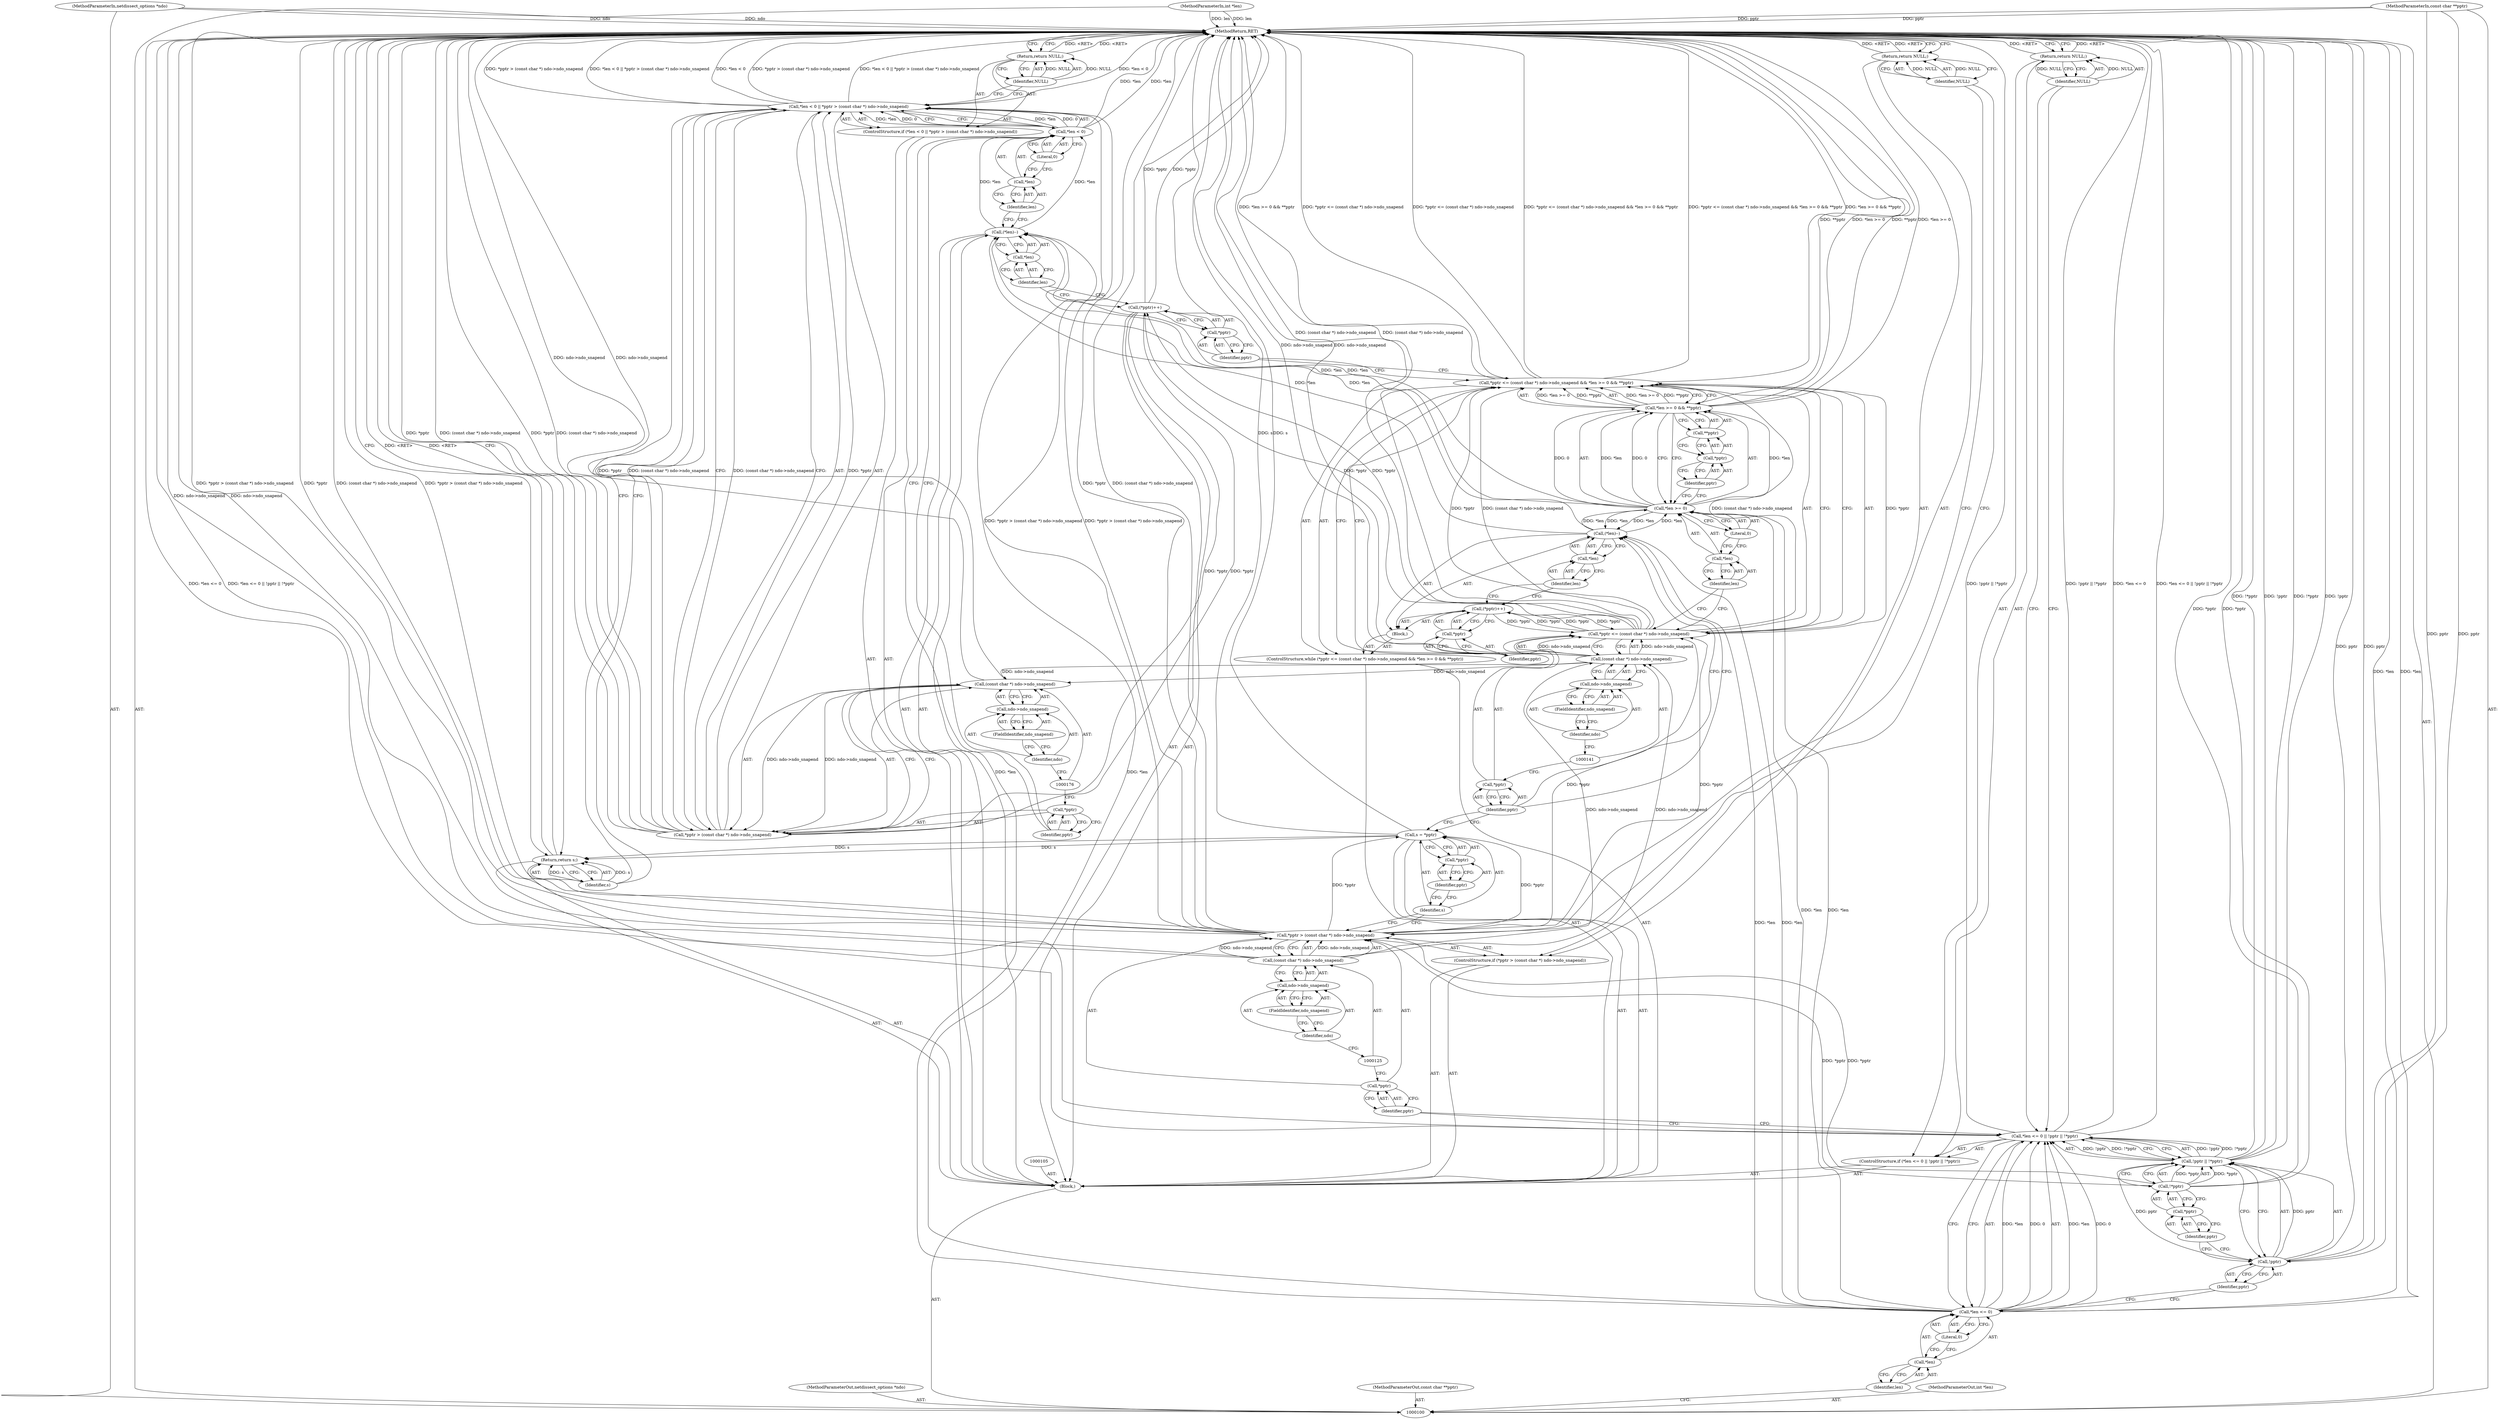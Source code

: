 digraph "1_tcpdump_d17507ffa3e9742199b02a66aa940e79ababfa30" {
"1000184" [label="(MethodReturn,RET)"];
"1000101" [label="(MethodParameterIn,netdissect_options *ndo)"];
"1000254" [label="(MethodParameterOut,netdissect_options *ndo)"];
"1000102" [label="(MethodParameterIn,const char **pptr)"];
"1000255" [label="(MethodParameterOut,const char **pptr)"];
"1000103" [label="(MethodParameterIn,int *len)"];
"1000256" [label="(MethodParameterOut,int *len)"];
"1000136" [label="(Call,*pptr <= (const char *) ndo->ndo_snapend && *len >= 0 && **pptr)"];
"1000137" [label="(Call,*pptr <= (const char *) ndo->ndo_snapend)"];
"1000138" [label="(Call,*pptr)"];
"1000139" [label="(Identifier,pptr)"];
"1000140" [label="(Call,(const char *) ndo->ndo_snapend)"];
"1000142" [label="(Call,ndo->ndo_snapend)"];
"1000143" [label="(Identifier,ndo)"];
"1000135" [label="(ControlStructure,while (*pptr <= (const char *) ndo->ndo_snapend && *len >= 0 && **pptr))"];
"1000144" [label="(FieldIdentifier,ndo_snapend)"];
"1000145" [label="(Call,*len >= 0 && **pptr)"];
"1000146" [label="(Call,*len >= 0)"];
"1000147" [label="(Call,*len)"];
"1000148" [label="(Identifier,len)"];
"1000149" [label="(Literal,0)"];
"1000150" [label="(Call,**pptr)"];
"1000151" [label="(Call,*pptr)"];
"1000152" [label="(Identifier,pptr)"];
"1000153" [label="(Block,)"];
"1000154" [label="(Call,(*pptr)++)"];
"1000155" [label="(Call,*pptr)"];
"1000156" [label="(Identifier,pptr)"];
"1000157" [label="(Call,(*len)--)"];
"1000158" [label="(Call,*len)"];
"1000159" [label="(Identifier,len)"];
"1000160" [label="(Call,(*pptr)++)"];
"1000161" [label="(Call,*pptr)"];
"1000162" [label="(Identifier,pptr)"];
"1000163" [label="(Call,(*len)--)"];
"1000164" [label="(Call,*len)"];
"1000165" [label="(Identifier,len)"];
"1000171" [label="(Literal,0)"];
"1000172" [label="(Call,*pptr > (const char *) ndo->ndo_snapend)"];
"1000173" [label="(Call,*pptr)"];
"1000174" [label="(Identifier,pptr)"];
"1000175" [label="(Call,(const char *) ndo->ndo_snapend)"];
"1000166" [label="(ControlStructure,if (*len < 0 || *pptr > (const char *) ndo->ndo_snapend))"];
"1000177" [label="(Call,ndo->ndo_snapend)"];
"1000178" [label="(Identifier,ndo)"];
"1000179" [label="(FieldIdentifier,ndo_snapend)"];
"1000167" [label="(Call,*len < 0 || *pptr > (const char *) ndo->ndo_snapend)"];
"1000168" [label="(Call,*len < 0)"];
"1000169" [label="(Call,*len)"];
"1000170" [label="(Identifier,len)"];
"1000180" [label="(Return,return NULL;)"];
"1000181" [label="(Identifier,NULL)"];
"1000183" [label="(Identifier,s)"];
"1000182" [label="(Return,return s;)"];
"1000104" [label="(Block,)"];
"1000111" [label="(Literal,0)"];
"1000112" [label="(Call,!pptr || !*pptr)"];
"1000113" [label="(Call,!pptr)"];
"1000114" [label="(Identifier,pptr)"];
"1000115" [label="(Call,!*pptr)"];
"1000116" [label="(Call,*pptr)"];
"1000117" [label="(Identifier,pptr)"];
"1000106" [label="(ControlStructure,if (*len <= 0 || !pptr || !*pptr))"];
"1000107" [label="(Call,*len <= 0 || !pptr || !*pptr)"];
"1000108" [label="(Call,*len <= 0)"];
"1000109" [label="(Call,*len)"];
"1000110" [label="(Identifier,len)"];
"1000118" [label="(Return,return NULL;)"];
"1000119" [label="(Identifier,NULL)"];
"1000124" [label="(Call,(const char *) ndo->ndo_snapend)"];
"1000126" [label="(Call,ndo->ndo_snapend)"];
"1000127" [label="(Identifier,ndo)"];
"1000128" [label="(FieldIdentifier,ndo_snapend)"];
"1000120" [label="(ControlStructure,if (*pptr > (const char *) ndo->ndo_snapend))"];
"1000121" [label="(Call,*pptr > (const char *) ndo->ndo_snapend)"];
"1000122" [label="(Call,*pptr)"];
"1000123" [label="(Identifier,pptr)"];
"1000129" [label="(Return,return NULL;)"];
"1000130" [label="(Identifier,NULL)"];
"1000134" [label="(Identifier,pptr)"];
"1000131" [label="(Call,s = *pptr)"];
"1000132" [label="(Identifier,s)"];
"1000133" [label="(Call,*pptr)"];
"1000184" -> "1000100"  [label="AST: "];
"1000184" -> "1000118"  [label="CFG: "];
"1000184" -> "1000129"  [label="CFG: "];
"1000184" -> "1000180"  [label="CFG: "];
"1000184" -> "1000182"  [label="CFG: "];
"1000107" -> "1000184"  [label="DDG: *len <= 0"];
"1000107" -> "1000184"  [label="DDG: *len <= 0 || !pptr || !*pptr"];
"1000107" -> "1000184"  [label="DDG: !pptr || !*pptr"];
"1000168" -> "1000184"  [label="DDG: *len"];
"1000131" -> "1000184"  [label="DDG: s"];
"1000137" -> "1000184"  [label="DDG: (const char *) ndo->ndo_snapend"];
"1000167" -> "1000184"  [label="DDG: *len < 0"];
"1000167" -> "1000184"  [label="DDG: *pptr > (const char *) ndo->ndo_snapend"];
"1000167" -> "1000184"  [label="DDG: *len < 0 || *pptr > (const char *) ndo->ndo_snapend"];
"1000124" -> "1000184"  [label="DDG: ndo->ndo_snapend"];
"1000140" -> "1000184"  [label="DDG: ndo->ndo_snapend"];
"1000113" -> "1000184"  [label="DDG: pptr"];
"1000103" -> "1000184"  [label="DDG: len"];
"1000112" -> "1000184"  [label="DDG: !*pptr"];
"1000112" -> "1000184"  [label="DDG: !pptr"];
"1000121" -> "1000184"  [label="DDG: *pptr > (const char *) ndo->ndo_snapend"];
"1000121" -> "1000184"  [label="DDG: *pptr"];
"1000121" -> "1000184"  [label="DDG: (const char *) ndo->ndo_snapend"];
"1000102" -> "1000184"  [label="DDG: pptr"];
"1000101" -> "1000184"  [label="DDG: ndo"];
"1000172" -> "1000184"  [label="DDG: *pptr"];
"1000172" -> "1000184"  [label="DDG: (const char *) ndo->ndo_snapend"];
"1000136" -> "1000184"  [label="DDG: *pptr <= (const char *) ndo->ndo_snapend && *len >= 0 && **pptr"];
"1000136" -> "1000184"  [label="DDG: *len >= 0 && **pptr"];
"1000136" -> "1000184"  [label="DDG: *pptr <= (const char *) ndo->ndo_snapend"];
"1000175" -> "1000184"  [label="DDG: ndo->ndo_snapend"];
"1000145" -> "1000184"  [label="DDG: **pptr"];
"1000145" -> "1000184"  [label="DDG: *len >= 0"];
"1000160" -> "1000184"  [label="DDG: *pptr"];
"1000115" -> "1000184"  [label="DDG: *pptr"];
"1000108" -> "1000184"  [label="DDG: *len"];
"1000129" -> "1000184"  [label="DDG: <RET>"];
"1000118" -> "1000184"  [label="DDG: <RET>"];
"1000182" -> "1000184"  [label="DDG: <RET>"];
"1000180" -> "1000184"  [label="DDG: <RET>"];
"1000101" -> "1000100"  [label="AST: "];
"1000101" -> "1000184"  [label="DDG: ndo"];
"1000254" -> "1000100"  [label="AST: "];
"1000102" -> "1000100"  [label="AST: "];
"1000102" -> "1000184"  [label="DDG: pptr"];
"1000102" -> "1000113"  [label="DDG: pptr"];
"1000255" -> "1000100"  [label="AST: "];
"1000103" -> "1000100"  [label="AST: "];
"1000103" -> "1000184"  [label="DDG: len"];
"1000256" -> "1000100"  [label="AST: "];
"1000136" -> "1000135"  [label="AST: "];
"1000136" -> "1000137"  [label="CFG: "];
"1000136" -> "1000145"  [label="CFG: "];
"1000137" -> "1000136"  [label="AST: "];
"1000145" -> "1000136"  [label="AST: "];
"1000156" -> "1000136"  [label="CFG: "];
"1000162" -> "1000136"  [label="CFG: "];
"1000136" -> "1000184"  [label="DDG: *pptr <= (const char *) ndo->ndo_snapend && *len >= 0 && **pptr"];
"1000136" -> "1000184"  [label="DDG: *len >= 0 && **pptr"];
"1000136" -> "1000184"  [label="DDG: *pptr <= (const char *) ndo->ndo_snapend"];
"1000137" -> "1000136"  [label="DDG: *pptr"];
"1000137" -> "1000136"  [label="DDG: (const char *) ndo->ndo_snapend"];
"1000145" -> "1000136"  [label="DDG: *len >= 0"];
"1000145" -> "1000136"  [label="DDG: **pptr"];
"1000137" -> "1000136"  [label="AST: "];
"1000137" -> "1000140"  [label="CFG: "];
"1000138" -> "1000137"  [label="AST: "];
"1000140" -> "1000137"  [label="AST: "];
"1000148" -> "1000137"  [label="CFG: "];
"1000136" -> "1000137"  [label="CFG: "];
"1000137" -> "1000184"  [label="DDG: (const char *) ndo->ndo_snapend"];
"1000137" -> "1000136"  [label="DDG: *pptr"];
"1000137" -> "1000136"  [label="DDG: (const char *) ndo->ndo_snapend"];
"1000154" -> "1000137"  [label="DDG: *pptr"];
"1000121" -> "1000137"  [label="DDG: *pptr"];
"1000140" -> "1000137"  [label="DDG: ndo->ndo_snapend"];
"1000137" -> "1000154"  [label="DDG: *pptr"];
"1000137" -> "1000160"  [label="DDG: *pptr"];
"1000138" -> "1000137"  [label="AST: "];
"1000138" -> "1000139"  [label="CFG: "];
"1000139" -> "1000138"  [label="AST: "];
"1000141" -> "1000138"  [label="CFG: "];
"1000139" -> "1000138"  [label="AST: "];
"1000139" -> "1000157"  [label="CFG: "];
"1000139" -> "1000131"  [label="CFG: "];
"1000138" -> "1000139"  [label="CFG: "];
"1000140" -> "1000137"  [label="AST: "];
"1000140" -> "1000142"  [label="CFG: "];
"1000141" -> "1000140"  [label="AST: "];
"1000142" -> "1000140"  [label="AST: "];
"1000137" -> "1000140"  [label="CFG: "];
"1000140" -> "1000184"  [label="DDG: ndo->ndo_snapend"];
"1000140" -> "1000137"  [label="DDG: ndo->ndo_snapend"];
"1000124" -> "1000140"  [label="DDG: ndo->ndo_snapend"];
"1000140" -> "1000175"  [label="DDG: ndo->ndo_snapend"];
"1000142" -> "1000140"  [label="AST: "];
"1000142" -> "1000144"  [label="CFG: "];
"1000143" -> "1000142"  [label="AST: "];
"1000144" -> "1000142"  [label="AST: "];
"1000140" -> "1000142"  [label="CFG: "];
"1000143" -> "1000142"  [label="AST: "];
"1000143" -> "1000141"  [label="CFG: "];
"1000144" -> "1000143"  [label="CFG: "];
"1000135" -> "1000104"  [label="AST: "];
"1000136" -> "1000135"  [label="AST: "];
"1000153" -> "1000135"  [label="AST: "];
"1000144" -> "1000142"  [label="AST: "];
"1000144" -> "1000143"  [label="CFG: "];
"1000142" -> "1000144"  [label="CFG: "];
"1000145" -> "1000136"  [label="AST: "];
"1000145" -> "1000146"  [label="CFG: "];
"1000145" -> "1000150"  [label="CFG: "];
"1000146" -> "1000145"  [label="AST: "];
"1000150" -> "1000145"  [label="AST: "];
"1000136" -> "1000145"  [label="CFG: "];
"1000145" -> "1000184"  [label="DDG: **pptr"];
"1000145" -> "1000184"  [label="DDG: *len >= 0"];
"1000145" -> "1000136"  [label="DDG: *len >= 0"];
"1000145" -> "1000136"  [label="DDG: **pptr"];
"1000146" -> "1000145"  [label="DDG: *len"];
"1000146" -> "1000145"  [label="DDG: 0"];
"1000146" -> "1000145"  [label="AST: "];
"1000146" -> "1000149"  [label="CFG: "];
"1000147" -> "1000146"  [label="AST: "];
"1000149" -> "1000146"  [label="AST: "];
"1000152" -> "1000146"  [label="CFG: "];
"1000145" -> "1000146"  [label="CFG: "];
"1000146" -> "1000145"  [label="DDG: *len"];
"1000146" -> "1000145"  [label="DDG: 0"];
"1000157" -> "1000146"  [label="DDG: *len"];
"1000108" -> "1000146"  [label="DDG: *len"];
"1000146" -> "1000157"  [label="DDG: *len"];
"1000146" -> "1000163"  [label="DDG: *len"];
"1000147" -> "1000146"  [label="AST: "];
"1000147" -> "1000148"  [label="CFG: "];
"1000148" -> "1000147"  [label="AST: "];
"1000149" -> "1000147"  [label="CFG: "];
"1000148" -> "1000147"  [label="AST: "];
"1000148" -> "1000137"  [label="CFG: "];
"1000147" -> "1000148"  [label="CFG: "];
"1000149" -> "1000146"  [label="AST: "];
"1000149" -> "1000147"  [label="CFG: "];
"1000146" -> "1000149"  [label="CFG: "];
"1000150" -> "1000145"  [label="AST: "];
"1000150" -> "1000151"  [label="CFG: "];
"1000151" -> "1000150"  [label="AST: "];
"1000145" -> "1000150"  [label="CFG: "];
"1000151" -> "1000150"  [label="AST: "];
"1000151" -> "1000152"  [label="CFG: "];
"1000152" -> "1000151"  [label="AST: "];
"1000150" -> "1000151"  [label="CFG: "];
"1000152" -> "1000151"  [label="AST: "];
"1000152" -> "1000146"  [label="CFG: "];
"1000151" -> "1000152"  [label="CFG: "];
"1000153" -> "1000135"  [label="AST: "];
"1000154" -> "1000153"  [label="AST: "];
"1000157" -> "1000153"  [label="AST: "];
"1000154" -> "1000153"  [label="AST: "];
"1000154" -> "1000155"  [label="CFG: "];
"1000155" -> "1000154"  [label="AST: "];
"1000159" -> "1000154"  [label="CFG: "];
"1000154" -> "1000137"  [label="DDG: *pptr"];
"1000137" -> "1000154"  [label="DDG: *pptr"];
"1000155" -> "1000154"  [label="AST: "];
"1000155" -> "1000156"  [label="CFG: "];
"1000156" -> "1000155"  [label="AST: "];
"1000154" -> "1000155"  [label="CFG: "];
"1000156" -> "1000155"  [label="AST: "];
"1000156" -> "1000136"  [label="CFG: "];
"1000155" -> "1000156"  [label="CFG: "];
"1000157" -> "1000153"  [label="AST: "];
"1000157" -> "1000158"  [label="CFG: "];
"1000158" -> "1000157"  [label="AST: "];
"1000139" -> "1000157"  [label="CFG: "];
"1000157" -> "1000146"  [label="DDG: *len"];
"1000146" -> "1000157"  [label="DDG: *len"];
"1000108" -> "1000157"  [label="DDG: *len"];
"1000157" -> "1000163"  [label="DDG: *len"];
"1000158" -> "1000157"  [label="AST: "];
"1000158" -> "1000159"  [label="CFG: "];
"1000159" -> "1000158"  [label="AST: "];
"1000157" -> "1000158"  [label="CFG: "];
"1000159" -> "1000158"  [label="AST: "];
"1000159" -> "1000154"  [label="CFG: "];
"1000158" -> "1000159"  [label="CFG: "];
"1000160" -> "1000104"  [label="AST: "];
"1000160" -> "1000161"  [label="CFG: "];
"1000161" -> "1000160"  [label="AST: "];
"1000165" -> "1000160"  [label="CFG: "];
"1000160" -> "1000184"  [label="DDG: *pptr"];
"1000137" -> "1000160"  [label="DDG: *pptr"];
"1000160" -> "1000172"  [label="DDG: *pptr"];
"1000161" -> "1000160"  [label="AST: "];
"1000161" -> "1000162"  [label="CFG: "];
"1000162" -> "1000161"  [label="AST: "];
"1000160" -> "1000161"  [label="CFG: "];
"1000162" -> "1000161"  [label="AST: "];
"1000162" -> "1000136"  [label="CFG: "];
"1000161" -> "1000162"  [label="CFG: "];
"1000163" -> "1000104"  [label="AST: "];
"1000163" -> "1000164"  [label="CFG: "];
"1000164" -> "1000163"  [label="AST: "];
"1000170" -> "1000163"  [label="CFG: "];
"1000157" -> "1000163"  [label="DDG: *len"];
"1000146" -> "1000163"  [label="DDG: *len"];
"1000108" -> "1000163"  [label="DDG: *len"];
"1000163" -> "1000168"  [label="DDG: *len"];
"1000164" -> "1000163"  [label="AST: "];
"1000164" -> "1000165"  [label="CFG: "];
"1000165" -> "1000164"  [label="AST: "];
"1000163" -> "1000164"  [label="CFG: "];
"1000165" -> "1000164"  [label="AST: "];
"1000165" -> "1000160"  [label="CFG: "];
"1000164" -> "1000165"  [label="CFG: "];
"1000171" -> "1000168"  [label="AST: "];
"1000171" -> "1000169"  [label="CFG: "];
"1000168" -> "1000171"  [label="CFG: "];
"1000172" -> "1000167"  [label="AST: "];
"1000172" -> "1000175"  [label="CFG: "];
"1000173" -> "1000172"  [label="AST: "];
"1000175" -> "1000172"  [label="AST: "];
"1000167" -> "1000172"  [label="CFG: "];
"1000172" -> "1000184"  [label="DDG: *pptr"];
"1000172" -> "1000184"  [label="DDG: (const char *) ndo->ndo_snapend"];
"1000172" -> "1000167"  [label="DDG: *pptr"];
"1000172" -> "1000167"  [label="DDG: (const char *) ndo->ndo_snapend"];
"1000160" -> "1000172"  [label="DDG: *pptr"];
"1000175" -> "1000172"  [label="DDG: ndo->ndo_snapend"];
"1000173" -> "1000172"  [label="AST: "];
"1000173" -> "1000174"  [label="CFG: "];
"1000174" -> "1000173"  [label="AST: "];
"1000176" -> "1000173"  [label="CFG: "];
"1000174" -> "1000173"  [label="AST: "];
"1000174" -> "1000168"  [label="CFG: "];
"1000173" -> "1000174"  [label="CFG: "];
"1000175" -> "1000172"  [label="AST: "];
"1000175" -> "1000177"  [label="CFG: "];
"1000176" -> "1000175"  [label="AST: "];
"1000177" -> "1000175"  [label="AST: "];
"1000172" -> "1000175"  [label="CFG: "];
"1000175" -> "1000184"  [label="DDG: ndo->ndo_snapend"];
"1000175" -> "1000172"  [label="DDG: ndo->ndo_snapend"];
"1000140" -> "1000175"  [label="DDG: ndo->ndo_snapend"];
"1000166" -> "1000104"  [label="AST: "];
"1000167" -> "1000166"  [label="AST: "];
"1000180" -> "1000166"  [label="AST: "];
"1000177" -> "1000175"  [label="AST: "];
"1000177" -> "1000179"  [label="CFG: "];
"1000178" -> "1000177"  [label="AST: "];
"1000179" -> "1000177"  [label="AST: "];
"1000175" -> "1000177"  [label="CFG: "];
"1000178" -> "1000177"  [label="AST: "];
"1000178" -> "1000176"  [label="CFG: "];
"1000179" -> "1000178"  [label="CFG: "];
"1000179" -> "1000177"  [label="AST: "];
"1000179" -> "1000178"  [label="CFG: "];
"1000177" -> "1000179"  [label="CFG: "];
"1000167" -> "1000166"  [label="AST: "];
"1000167" -> "1000168"  [label="CFG: "];
"1000167" -> "1000172"  [label="CFG: "];
"1000168" -> "1000167"  [label="AST: "];
"1000172" -> "1000167"  [label="AST: "];
"1000181" -> "1000167"  [label="CFG: "];
"1000183" -> "1000167"  [label="CFG: "];
"1000167" -> "1000184"  [label="DDG: *len < 0"];
"1000167" -> "1000184"  [label="DDG: *pptr > (const char *) ndo->ndo_snapend"];
"1000167" -> "1000184"  [label="DDG: *len < 0 || *pptr > (const char *) ndo->ndo_snapend"];
"1000168" -> "1000167"  [label="DDG: *len"];
"1000168" -> "1000167"  [label="DDG: 0"];
"1000172" -> "1000167"  [label="DDG: *pptr"];
"1000172" -> "1000167"  [label="DDG: (const char *) ndo->ndo_snapend"];
"1000121" -> "1000167"  [label="DDG: *pptr > (const char *) ndo->ndo_snapend"];
"1000168" -> "1000167"  [label="AST: "];
"1000168" -> "1000171"  [label="CFG: "];
"1000169" -> "1000168"  [label="AST: "];
"1000171" -> "1000168"  [label="AST: "];
"1000174" -> "1000168"  [label="CFG: "];
"1000167" -> "1000168"  [label="CFG: "];
"1000168" -> "1000184"  [label="DDG: *len"];
"1000168" -> "1000167"  [label="DDG: *len"];
"1000168" -> "1000167"  [label="DDG: 0"];
"1000163" -> "1000168"  [label="DDG: *len"];
"1000169" -> "1000168"  [label="AST: "];
"1000169" -> "1000170"  [label="CFG: "];
"1000170" -> "1000169"  [label="AST: "];
"1000171" -> "1000169"  [label="CFG: "];
"1000170" -> "1000169"  [label="AST: "];
"1000170" -> "1000163"  [label="CFG: "];
"1000169" -> "1000170"  [label="CFG: "];
"1000180" -> "1000166"  [label="AST: "];
"1000180" -> "1000181"  [label="CFG: "];
"1000181" -> "1000180"  [label="AST: "];
"1000184" -> "1000180"  [label="CFG: "];
"1000180" -> "1000184"  [label="DDG: <RET>"];
"1000181" -> "1000180"  [label="DDG: NULL"];
"1000181" -> "1000180"  [label="AST: "];
"1000181" -> "1000167"  [label="CFG: "];
"1000180" -> "1000181"  [label="CFG: "];
"1000181" -> "1000180"  [label="DDG: NULL"];
"1000183" -> "1000182"  [label="AST: "];
"1000183" -> "1000167"  [label="CFG: "];
"1000182" -> "1000183"  [label="CFG: "];
"1000183" -> "1000182"  [label="DDG: s"];
"1000182" -> "1000104"  [label="AST: "];
"1000182" -> "1000183"  [label="CFG: "];
"1000183" -> "1000182"  [label="AST: "];
"1000184" -> "1000182"  [label="CFG: "];
"1000182" -> "1000184"  [label="DDG: <RET>"];
"1000183" -> "1000182"  [label="DDG: s"];
"1000131" -> "1000182"  [label="DDG: s"];
"1000104" -> "1000100"  [label="AST: "];
"1000105" -> "1000104"  [label="AST: "];
"1000106" -> "1000104"  [label="AST: "];
"1000120" -> "1000104"  [label="AST: "];
"1000131" -> "1000104"  [label="AST: "];
"1000135" -> "1000104"  [label="AST: "];
"1000160" -> "1000104"  [label="AST: "];
"1000163" -> "1000104"  [label="AST: "];
"1000166" -> "1000104"  [label="AST: "];
"1000182" -> "1000104"  [label="AST: "];
"1000111" -> "1000108"  [label="AST: "];
"1000111" -> "1000109"  [label="CFG: "];
"1000108" -> "1000111"  [label="CFG: "];
"1000112" -> "1000107"  [label="AST: "];
"1000112" -> "1000113"  [label="CFG: "];
"1000112" -> "1000115"  [label="CFG: "];
"1000113" -> "1000112"  [label="AST: "];
"1000115" -> "1000112"  [label="AST: "];
"1000107" -> "1000112"  [label="CFG: "];
"1000112" -> "1000184"  [label="DDG: !*pptr"];
"1000112" -> "1000184"  [label="DDG: !pptr"];
"1000112" -> "1000107"  [label="DDG: !pptr"];
"1000112" -> "1000107"  [label="DDG: !*pptr"];
"1000113" -> "1000112"  [label="DDG: pptr"];
"1000115" -> "1000112"  [label="DDG: *pptr"];
"1000113" -> "1000112"  [label="AST: "];
"1000113" -> "1000114"  [label="CFG: "];
"1000114" -> "1000113"  [label="AST: "];
"1000117" -> "1000113"  [label="CFG: "];
"1000112" -> "1000113"  [label="CFG: "];
"1000113" -> "1000184"  [label="DDG: pptr"];
"1000113" -> "1000112"  [label="DDG: pptr"];
"1000102" -> "1000113"  [label="DDG: pptr"];
"1000114" -> "1000113"  [label="AST: "];
"1000114" -> "1000108"  [label="CFG: "];
"1000113" -> "1000114"  [label="CFG: "];
"1000115" -> "1000112"  [label="AST: "];
"1000115" -> "1000116"  [label="CFG: "];
"1000116" -> "1000115"  [label="AST: "];
"1000112" -> "1000115"  [label="CFG: "];
"1000115" -> "1000184"  [label="DDG: *pptr"];
"1000115" -> "1000112"  [label="DDG: *pptr"];
"1000115" -> "1000121"  [label="DDG: *pptr"];
"1000116" -> "1000115"  [label="AST: "];
"1000116" -> "1000117"  [label="CFG: "];
"1000117" -> "1000116"  [label="AST: "];
"1000115" -> "1000116"  [label="CFG: "];
"1000117" -> "1000116"  [label="AST: "];
"1000117" -> "1000113"  [label="CFG: "];
"1000116" -> "1000117"  [label="CFG: "];
"1000106" -> "1000104"  [label="AST: "];
"1000107" -> "1000106"  [label="AST: "];
"1000118" -> "1000106"  [label="AST: "];
"1000107" -> "1000106"  [label="AST: "];
"1000107" -> "1000108"  [label="CFG: "];
"1000107" -> "1000112"  [label="CFG: "];
"1000108" -> "1000107"  [label="AST: "];
"1000112" -> "1000107"  [label="AST: "];
"1000119" -> "1000107"  [label="CFG: "];
"1000123" -> "1000107"  [label="CFG: "];
"1000107" -> "1000184"  [label="DDG: *len <= 0"];
"1000107" -> "1000184"  [label="DDG: *len <= 0 || !pptr || !*pptr"];
"1000107" -> "1000184"  [label="DDG: !pptr || !*pptr"];
"1000108" -> "1000107"  [label="DDG: *len"];
"1000108" -> "1000107"  [label="DDG: 0"];
"1000112" -> "1000107"  [label="DDG: !pptr"];
"1000112" -> "1000107"  [label="DDG: !*pptr"];
"1000108" -> "1000107"  [label="AST: "];
"1000108" -> "1000111"  [label="CFG: "];
"1000109" -> "1000108"  [label="AST: "];
"1000111" -> "1000108"  [label="AST: "];
"1000114" -> "1000108"  [label="CFG: "];
"1000107" -> "1000108"  [label="CFG: "];
"1000108" -> "1000184"  [label="DDG: *len"];
"1000108" -> "1000107"  [label="DDG: *len"];
"1000108" -> "1000107"  [label="DDG: 0"];
"1000108" -> "1000146"  [label="DDG: *len"];
"1000108" -> "1000157"  [label="DDG: *len"];
"1000108" -> "1000163"  [label="DDG: *len"];
"1000109" -> "1000108"  [label="AST: "];
"1000109" -> "1000110"  [label="CFG: "];
"1000110" -> "1000109"  [label="AST: "];
"1000111" -> "1000109"  [label="CFG: "];
"1000110" -> "1000109"  [label="AST: "];
"1000110" -> "1000100"  [label="CFG: "];
"1000109" -> "1000110"  [label="CFG: "];
"1000118" -> "1000106"  [label="AST: "];
"1000118" -> "1000119"  [label="CFG: "];
"1000119" -> "1000118"  [label="AST: "];
"1000184" -> "1000118"  [label="CFG: "];
"1000118" -> "1000184"  [label="DDG: <RET>"];
"1000119" -> "1000118"  [label="DDG: NULL"];
"1000119" -> "1000118"  [label="AST: "];
"1000119" -> "1000107"  [label="CFG: "];
"1000118" -> "1000119"  [label="CFG: "];
"1000119" -> "1000118"  [label="DDG: NULL"];
"1000124" -> "1000121"  [label="AST: "];
"1000124" -> "1000126"  [label="CFG: "];
"1000125" -> "1000124"  [label="AST: "];
"1000126" -> "1000124"  [label="AST: "];
"1000121" -> "1000124"  [label="CFG: "];
"1000124" -> "1000184"  [label="DDG: ndo->ndo_snapend"];
"1000124" -> "1000121"  [label="DDG: ndo->ndo_snapend"];
"1000124" -> "1000140"  [label="DDG: ndo->ndo_snapend"];
"1000126" -> "1000124"  [label="AST: "];
"1000126" -> "1000128"  [label="CFG: "];
"1000127" -> "1000126"  [label="AST: "];
"1000128" -> "1000126"  [label="AST: "];
"1000124" -> "1000126"  [label="CFG: "];
"1000127" -> "1000126"  [label="AST: "];
"1000127" -> "1000125"  [label="CFG: "];
"1000128" -> "1000127"  [label="CFG: "];
"1000128" -> "1000126"  [label="AST: "];
"1000128" -> "1000127"  [label="CFG: "];
"1000126" -> "1000128"  [label="CFG: "];
"1000120" -> "1000104"  [label="AST: "];
"1000121" -> "1000120"  [label="AST: "];
"1000129" -> "1000120"  [label="AST: "];
"1000121" -> "1000120"  [label="AST: "];
"1000121" -> "1000124"  [label="CFG: "];
"1000122" -> "1000121"  [label="AST: "];
"1000124" -> "1000121"  [label="AST: "];
"1000130" -> "1000121"  [label="CFG: "];
"1000132" -> "1000121"  [label="CFG: "];
"1000121" -> "1000184"  [label="DDG: *pptr > (const char *) ndo->ndo_snapend"];
"1000121" -> "1000184"  [label="DDG: *pptr"];
"1000121" -> "1000184"  [label="DDG: (const char *) ndo->ndo_snapend"];
"1000115" -> "1000121"  [label="DDG: *pptr"];
"1000124" -> "1000121"  [label="DDG: ndo->ndo_snapend"];
"1000121" -> "1000131"  [label="DDG: *pptr"];
"1000121" -> "1000137"  [label="DDG: *pptr"];
"1000121" -> "1000167"  [label="DDG: *pptr > (const char *) ndo->ndo_snapend"];
"1000122" -> "1000121"  [label="AST: "];
"1000122" -> "1000123"  [label="CFG: "];
"1000123" -> "1000122"  [label="AST: "];
"1000125" -> "1000122"  [label="CFG: "];
"1000123" -> "1000122"  [label="AST: "];
"1000123" -> "1000107"  [label="CFG: "];
"1000122" -> "1000123"  [label="CFG: "];
"1000129" -> "1000120"  [label="AST: "];
"1000129" -> "1000130"  [label="CFG: "];
"1000130" -> "1000129"  [label="AST: "];
"1000184" -> "1000129"  [label="CFG: "];
"1000129" -> "1000184"  [label="DDG: <RET>"];
"1000130" -> "1000129"  [label="DDG: NULL"];
"1000130" -> "1000129"  [label="AST: "];
"1000130" -> "1000121"  [label="CFG: "];
"1000129" -> "1000130"  [label="CFG: "];
"1000130" -> "1000129"  [label="DDG: NULL"];
"1000134" -> "1000133"  [label="AST: "];
"1000134" -> "1000132"  [label="CFG: "];
"1000133" -> "1000134"  [label="CFG: "];
"1000131" -> "1000104"  [label="AST: "];
"1000131" -> "1000133"  [label="CFG: "];
"1000132" -> "1000131"  [label="AST: "];
"1000133" -> "1000131"  [label="AST: "];
"1000139" -> "1000131"  [label="CFG: "];
"1000131" -> "1000184"  [label="DDG: s"];
"1000121" -> "1000131"  [label="DDG: *pptr"];
"1000131" -> "1000182"  [label="DDG: s"];
"1000132" -> "1000131"  [label="AST: "];
"1000132" -> "1000121"  [label="CFG: "];
"1000134" -> "1000132"  [label="CFG: "];
"1000133" -> "1000131"  [label="AST: "];
"1000133" -> "1000134"  [label="CFG: "];
"1000134" -> "1000133"  [label="AST: "];
"1000131" -> "1000133"  [label="CFG: "];
}
